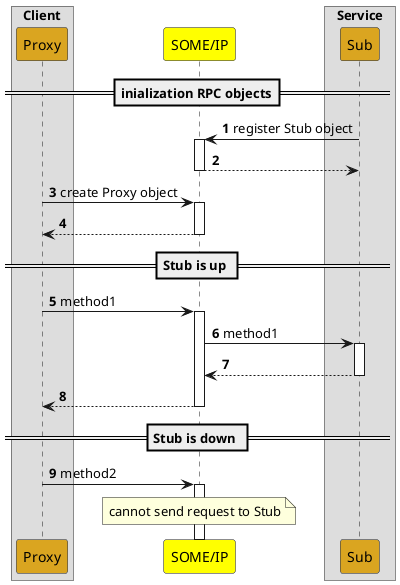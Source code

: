 
'issue of disconnected

@startuml
!pragma teoz true
autonumber
autoactivate on
Box "Client"

participant "Proxy" as pro #GoldenRod
end box

participant "SOME/IP" as ipc #Yellow

Box "Service"
participant "Sub" as stu #GoldenRod
end box

== inialization RPC objects==
stu -> ipc: register Stub object
ipc --> stu:
pro -> ipc: create Proxy object
ipc --> pro:

== Stub is up ==

pro -> ipc: method1
ipc -> stu: method1
stu --> ipc:
ipc --> pro:


== Stub is down ==

pro -> ipc: method2
note over ipc
cannot send request to Stub
end note
@enduml


' synchronous method
@startuml
!pragma teoz true
autonumber
'autoactivate on

Box "NAD Manager" 
participant "Proxy" as prox #GoldenRod
end box

participant "SomeIP" as bin #Yellow

Box "NAD Relay" 
participant "Stub" as stub #GoldenRod
end box

participant "systemd(health_monitor)" as syst #Green
== startup: initialization ==
stub -> bin: register Stub

prox -> bin: create Proxy

== Remote service is connected ==
prox -> bin: check service available

bin -> stub: ping
stub -> bin: pong
bin --> prox: available

alt service is available
prox -> bin: send request
bin -> stub: send request

end 

skinparam SequenceDividerBackgroundColor #PaleVioletRed
 == Detect Failure: Remote service is disconnected == 

loop #LightGreen
prox -> bin: check service available
bin -> stub: ping
bin --> prox: unavailable

end loop

== Failure recovery ==
syst -> stub: restart service \n(create new instance)
stub -> bin: re-register Stub

prox -> bin: check service available

bin -> stub: ping
stub -> bin: pong
bin --> prox: available
@enduml


' asynchronous method

@startuml
!pragma teoz true
autonumber
'autoactivate on

Box "NAD Manager" 
participant "Proxy" as prox #GoldenRod
end box

participant "SOME/IP" as bin #Yellow

Box "NAD Relay" 
participant "Stub" as stub #GoldenRod
end box

participant "systemd(health_monitor)" as syst #Green

== startup: initialization ==
stub -> bin: register Stub
prox -> bin: create Proxy

prox -[#Red]> bin: register service availability 


== Remote service is connected ==


bin -> stub: ping
stub -> bin: pong
bin -[#Red]>> prox: on Available
prox -> bin: send request
bin -> stub: send request


skinparam SequenceDividerBackgroundColor #PaleVioletRed
 == Detect Failure: Remote service is disconnected == 

bin -> stub: ping
bin -[#Red]>> prox: on Unavailable
prox -> prox: hold request

== Failure recovery ==
syst -> stub: restart service \n(create new instance)
stub -> bin: re-register Stub
bin -> stub: ping
stub -> bin: pong


bin -[#Red]>> prox: on available
prox -> bin: send request
bin -> stub: send request


@enduml


' detail via binder

@startuml
!pragma teoz true
autonumber
' autoactivate on

Box "NAD Relay"
participant "Proxy" as prox #GreenYellow
end box

Box "Binder"
participant "Binder driver" as dri
participant "Service Manager" as man
end box 

Box "other Service(NAD)"
participant "Stub" as stub #GreenYellow
end box

== startup: initialization ==
stub -> dri: register Stub 
dri -> man: register Stub


prox -> dri: create Proxy
dri -> man: get service


prox -[#Red]> dri: register service availability 
dri -[#Red]> man: register service availability
man -[#Red]> man: store client registration

== service stub is down ==
note over stub
stub is down
end note

dri ->> man: on binder die
man -[#Red]> man: check client registration
man -[#Red]>> dri: service is unavailable
dri -[#Red]>> prox: service is unavailable

note over prox
hold request
end note

== service stub is up ==
note over stub
stub is up
end note

stub -> dri: re-register Stub
dri -> man: re-register Stub

man -[#Red]> man: check client registration
man -[#Red]>> dri: service is available
dri -[#Red]>> prox: service is available
prox -> dri: re-create proxy
dri -> man: get service

== send request ==
prox -> dri: send request
dri -> stub: send request
@enduml